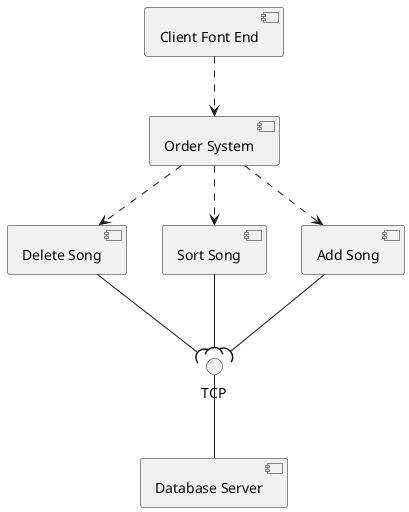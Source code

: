 @startuml 

[Client Font End] as User
[Order System] as System
[Database Server] as DataBase
[Delete Song] as Delete
[Sort Song] as Sort
[Add Song] as Add

User ..> System
System ..> Delete
System ..> Sort
System ..> Add
Delete --( TCP
Sort --( TCP
Add --( TCP
TCP -- DataBase

@enduml